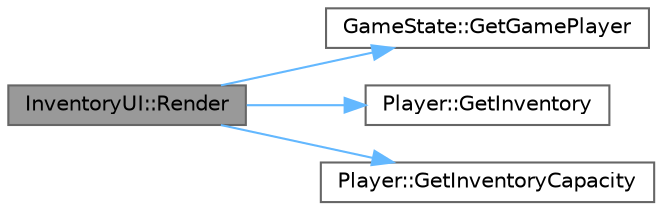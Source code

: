 digraph "InventoryUI::Render"
{
 // LATEX_PDF_SIZE
  bgcolor="transparent";
  edge [fontname=Helvetica,fontsize=10,labelfontname=Helvetica,labelfontsize=10];
  node [fontname=Helvetica,fontsize=10,shape=box,height=0.2,width=0.4];
  rankdir="LR";
  Node1 [id="Node000001",label="InventoryUI::Render",height=0.2,width=0.4,color="gray40", fillcolor="grey60", style="filled", fontcolor="black",tooltip="Renders the inventory UI."];
  Node1 -> Node2 [id="edge1_Node000001_Node000002",color="steelblue1",style="solid",tooltip=" "];
  Node2 [id="Node000002",label="GameState::GetGamePlayer",height=0.2,width=0.4,color="grey40", fillcolor="white", style="filled",URL="$class_game_state.html#ae9cbe002761ccccece4ff619af1aea05",tooltip=" "];
  Node1 -> Node3 [id="edge2_Node000001_Node000003",color="steelblue1",style="solid",tooltip=" "];
  Node3 [id="Node000003",label="Player::GetInventory",height=0.2,width=0.4,color="grey40", fillcolor="white", style="filled",URL="$class_player.html#a6f3e987f40925dc9b8d13959891c218b",tooltip="Gets the player's inventory."];
  Node1 -> Node4 [id="edge3_Node000001_Node000004",color="steelblue1",style="solid",tooltip=" "];
  Node4 [id="Node000004",label="Player::GetInventoryCapacity",height=0.2,width=0.4,color="grey40", fillcolor="white", style="filled",URL="$class_player.html#ac29cbeb9feafc33d0a4ad672b68fa61c",tooltip="Gets the capacity of the player's inventory."];
}
